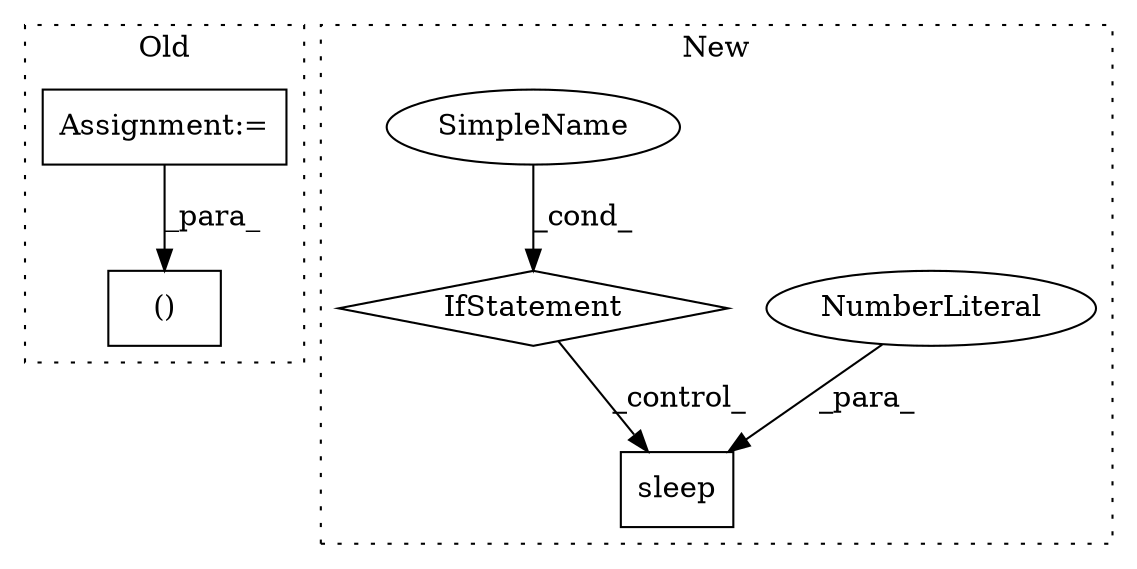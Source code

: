 digraph G {
subgraph cluster0 {
1 [label="()" a="106" s="30001" l="45" shape="box"];
4 [label="Assignment:=" a="7" s="24880" l="10" shape="box"];
label = "Old";
style="dotted";
}
subgraph cluster1 {
2 [label="sleep" a="32" s="26029,26039" l="6,1" shape="box"];
3 [label="NumberLiteral" a="34" s="26035" l="4" shape="ellipse"];
5 [label="IfStatement" a="25" s="25797,25829" l="4,2" shape="diamond"];
6 [label="SimpleName" a="42" s="" l="" shape="ellipse"];
label = "New";
style="dotted";
}
3 -> 2 [label="_para_"];
4 -> 1 [label="_para_"];
5 -> 2 [label="_control_"];
6 -> 5 [label="_cond_"];
}
